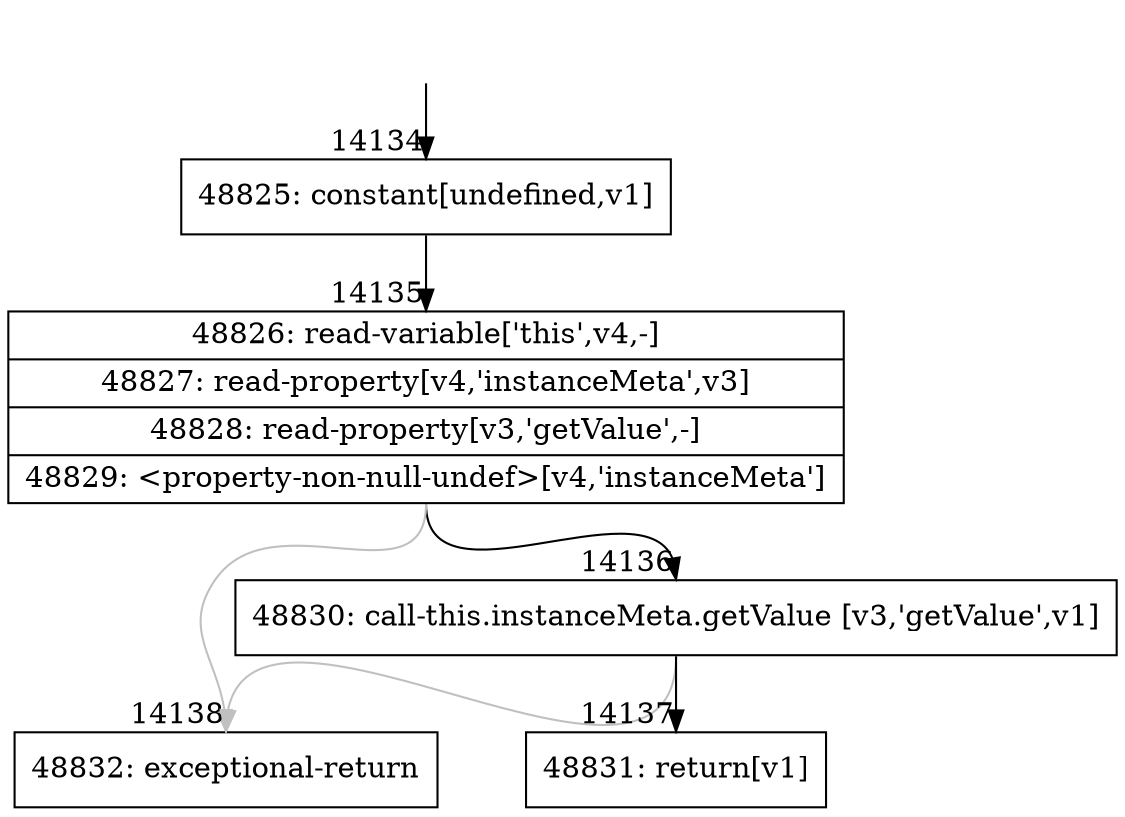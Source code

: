 digraph {
rankdir="TD"
BB_entry1172[shape=none,label=""];
BB_entry1172 -> BB14134 [tailport=s, headport=n, headlabel="    14134"]
BB14134 [shape=record label="{48825: constant[undefined,v1]}" ] 
BB14134 -> BB14135 [tailport=s, headport=n, headlabel="      14135"]
BB14135 [shape=record label="{48826: read-variable['this',v4,-]|48827: read-property[v4,'instanceMeta',v3]|48828: read-property[v3,'getValue',-]|48829: \<property-non-null-undef\>[v4,'instanceMeta']}" ] 
BB14135 -> BB14136 [tailport=s, headport=n, headlabel="      14136"]
BB14135 -> BB14138 [tailport=s, headport=n, color=gray, headlabel="      14138"]
BB14136 [shape=record label="{48830: call-this.instanceMeta.getValue [v3,'getValue',v1]}" ] 
BB14136 -> BB14137 [tailport=s, headport=n, headlabel="      14137"]
BB14136 -> BB14138 [tailport=s, headport=n, color=gray]
BB14137 [shape=record label="{48831: return[v1]}" ] 
BB14138 [shape=record label="{48832: exceptional-return}" ] 
//#$~ 26277
}
